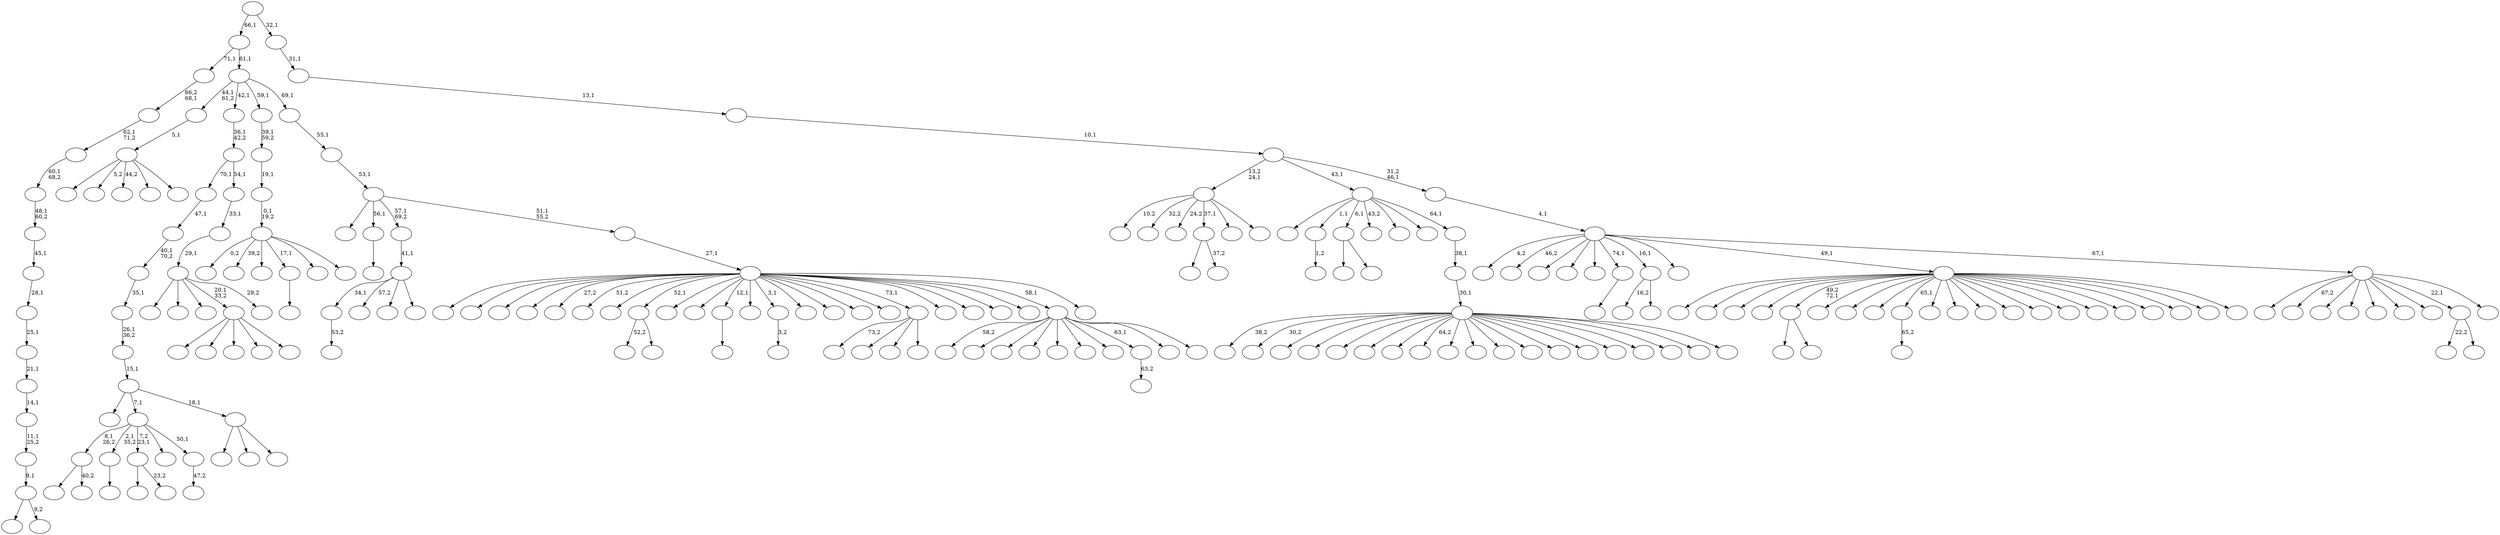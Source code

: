 digraph T {
	225 [label=""]
	224 [label=""]
	223 [label=""]
	222 [label=""]
	221 [label=""]
	220 [label=""]
	219 [label=""]
	218 [label=""]
	217 [label=""]
	216 [label=""]
	215 [label=""]
	214 [label=""]
	213 [label=""]
	212 [label=""]
	211 [label=""]
	210 [label=""]
	209 [label=""]
	208 [label=""]
	207 [label=""]
	206 [label=""]
	205 [label=""]
	204 [label=""]
	203 [label=""]
	202 [label=""]
	201 [label=""]
	200 [label=""]
	199 [label=""]
	198 [label=""]
	197 [label=""]
	196 [label=""]
	195 [label=""]
	194 [label=""]
	193 [label=""]
	192 [label=""]
	191 [label=""]
	190 [label=""]
	189 [label=""]
	188 [label=""]
	187 [label=""]
	186 [label=""]
	185 [label=""]
	184 [label=""]
	183 [label=""]
	182 [label=""]
	181 [label=""]
	180 [label=""]
	179 [label=""]
	178 [label=""]
	177 [label=""]
	176 [label=""]
	175 [label=""]
	174 [label=""]
	173 [label=""]
	172 [label=""]
	171 [label=""]
	170 [label=""]
	169 [label=""]
	168 [label=""]
	167 [label=""]
	166 [label=""]
	165 [label=""]
	164 [label=""]
	163 [label=""]
	162 [label=""]
	161 [label=""]
	160 [label=""]
	159 [label=""]
	158 [label=""]
	157 [label=""]
	156 [label=""]
	155 [label=""]
	154 [label=""]
	153 [label=""]
	152 [label=""]
	151 [label=""]
	150 [label=""]
	149 [label=""]
	148 [label=""]
	147 [label=""]
	146 [label=""]
	145 [label=""]
	144 [label=""]
	143 [label=""]
	142 [label=""]
	141 [label=""]
	140 [label=""]
	139 [label=""]
	138 [label=""]
	137 [label=""]
	136 [label=""]
	135 [label=""]
	134 [label=""]
	133 [label=""]
	132 [label=""]
	131 [label=""]
	130 [label=""]
	129 [label=""]
	128 [label=""]
	127 [label=""]
	126 [label=""]
	125 [label=""]
	124 [label=""]
	123 [label=""]
	122 [label=""]
	121 [label=""]
	120 [label=""]
	119 [label=""]
	118 [label=""]
	117 [label=""]
	116 [label=""]
	115 [label=""]
	114 [label=""]
	113 [label=""]
	112 [label=""]
	111 [label=""]
	110 [label=""]
	109 [label=""]
	108 [label=""]
	107 [label=""]
	106 [label=""]
	105 [label=""]
	104 [label=""]
	103 [label=""]
	102 [label=""]
	101 [label=""]
	100 [label=""]
	99 [label=""]
	98 [label=""]
	97 [label=""]
	96 [label=""]
	95 [label=""]
	94 [label=""]
	93 [label=""]
	92 [label=""]
	91 [label=""]
	90 [label=""]
	89 [label=""]
	88 [label=""]
	87 [label=""]
	86 [label=""]
	85 [label=""]
	84 [label=""]
	83 [label=""]
	82 [label=""]
	81 [label=""]
	80 [label=""]
	79 [label=""]
	78 [label=""]
	77 [label=""]
	76 [label=""]
	75 [label=""]
	74 [label=""]
	73 [label=""]
	72 [label=""]
	71 [label=""]
	70 [label=""]
	69 [label=""]
	68 [label=""]
	67 [label=""]
	66 [label=""]
	65 [label=""]
	64 [label=""]
	63 [label=""]
	62 [label=""]
	61 [label=""]
	60 [label=""]
	59 [label=""]
	58 [label=""]
	57 [label=""]
	56 [label=""]
	55 [label=""]
	54 [label=""]
	53 [label=""]
	52 [label=""]
	51 [label=""]
	50 [label=""]
	49 [label=""]
	48 [label=""]
	47 [label=""]
	46 [label=""]
	45 [label=""]
	44 [label=""]
	43 [label=""]
	42 [label=""]
	41 [label=""]
	40 [label=""]
	39 [label=""]
	38 [label=""]
	37 [label=""]
	36 [label=""]
	35 [label=""]
	34 [label=""]
	33 [label=""]
	32 [label=""]
	31 [label=""]
	30 [label=""]
	29 [label=""]
	28 [label=""]
	27 [label=""]
	26 [label=""]
	25 [label=""]
	24 [label=""]
	23 [label=""]
	22 [label=""]
	21 [label=""]
	20 [label=""]
	19 [label=""]
	18 [label=""]
	17 [label=""]
	16 [label=""]
	15 [label=""]
	14 [label=""]
	13 [label=""]
	12 [label=""]
	11 [label=""]
	10 [label=""]
	9 [label=""]
	8 [label=""]
	7 [label=""]
	6 [label=""]
	5 [label=""]
	4 [label=""]
	3 [label=""]
	2 [label=""]
	1 [label=""]
	0 [label=""]
	218 -> 222 [label=""]
	218 -> 219 [label="40,2"]
	192 -> 195 [label=""]
	192 -> 193 [label=""]
	189 -> 190 [label=""]
	181 -> 182 [label=""]
	175 -> 176 [label="1,2"]
	172 -> 188 [label=""]
	172 -> 173 [label=""]
	168 -> 201 [label=""]
	168 -> 169 [label="23,2"]
	165 -> 166 [label="65,2"]
	156 -> 157 [label="53,2"]
	145 -> 178 [label="52,2"]
	145 -> 146 [label=""]
	134 -> 135 [label="47,2"]
	133 -> 218 [label="8,1\n26,2"]
	133 -> 181 [label="2,1\n35,2"]
	133 -> 168 [label="7,2\n23,1"]
	133 -> 155 [label=""]
	133 -> 134 [label="50,1"]
	124 -> 125 [label=""]
	121 -> 156 [label="34,1"]
	121 -> 152 [label="57,2"]
	121 -> 136 [label=""]
	121 -> 122 [label=""]
	120 -> 121 [label="41,1"]
	114 -> 209 [label=""]
	114 -> 115 [label="9,2"]
	113 -> 114 [label="9,1"]
	112 -> 113 [label="11,1\n25,2"]
	111 -> 112 [label="14,1"]
	110 -> 111 [label="21,1"]
	109 -> 110 [label="25,1"]
	108 -> 109 [label="28,1"]
	107 -> 108 [label="45,1"]
	106 -> 107 [label="48,1\n60,2"]
	105 -> 106 [label="60,1\n68,2"]
	104 -> 105 [label="62,1\n71,2"]
	103 -> 104 [label="66,2\n68,1"]
	100 -> 101 [label="3,2"]
	93 -> 94 [label=""]
	91 -> 203 [label=""]
	91 -> 148 [label="5,2"]
	91 -> 131 [label="44,2"]
	91 -> 126 [label=""]
	91 -> 92 [label=""]
	90 -> 91 [label="5,1"]
	88 -> 147 [label=""]
	88 -> 89 [label="37,2"]
	78 -> 223 [label=""]
	78 -> 139 [label=""]
	78 -> 79 [label=""]
	77 -> 216 [label=""]
	77 -> 133 [label="7,1"]
	77 -> 78 [label="18,1"]
	76 -> 77 [label="15,1"]
	75 -> 76 [label="26,1\n36,2"]
	74 -> 75 [label="35,1"]
	73 -> 74 [label="40,1\n70,2"]
	72 -> 73 [label="47,1"]
	70 -> 87 [label="22,2"]
	70 -> 71 [label=""]
	64 -> 65 [label=""]
	60 -> 161 [label=""]
	60 -> 144 [label=""]
	60 -> 123 [label=""]
	60 -> 83 [label=""]
	60 -> 61 [label=""]
	57 -> 199 [label="73,2"]
	57 -> 198 [label=""]
	57 -> 187 [label=""]
	57 -> 58 [label=""]
	49 -> 204 [label=""]
	49 -> 149 [label=""]
	49 -> 69 [label=""]
	49 -> 60 [label="20,1\n33,2"]
	49 -> 50 [label="29,2"]
	48 -> 49 [label="29,1"]
	47 -> 48 [label="33,1"]
	46 -> 72 [label="70,1"]
	46 -> 47 [label="54,1"]
	45 -> 46 [label="36,1\n42,2"]
	41 -> 42 [label="63,2"]
	38 -> 63 [label="16,2"]
	38 -> 39 [label=""]
	33 -> 220 [label=""]
	33 -> 213 [label=""]
	33 -> 211 [label=""]
	33 -> 196 [label=""]
	33 -> 192 [label="49,2\n72,1"]
	33 -> 184 [label=""]
	33 -> 170 [label=""]
	33 -> 167 [label=""]
	33 -> 165 [label="65,1"]
	33 -> 164 [label=""]
	33 -> 163 [label=""]
	33 -> 162 [label=""]
	33 -> 150 [label=""]
	33 -> 143 [label=""]
	33 -> 137 [label=""]
	33 -> 86 [label=""]
	33 -> 85 [label=""]
	33 -> 66 [label=""]
	33 -> 54 [label=""]
	33 -> 51 [label=""]
	33 -> 34 [label=""]
	30 -> 202 [label="10,2"]
	30 -> 185 [label="32,2"]
	30 -> 141 [label="24,2"]
	30 -> 88 [label="37,1"]
	30 -> 52 [label=""]
	30 -> 31 [label=""]
	28 -> 206 [label="58,2"]
	28 -> 159 [label=""]
	28 -> 142 [label=""]
	28 -> 140 [label=""]
	28 -> 118 [label=""]
	28 -> 99 [label=""]
	28 -> 44 [label=""]
	28 -> 41 [label="63,1"]
	28 -> 40 [label=""]
	28 -> 29 [label=""]
	26 -> 200 [label="0,2"]
	26 -> 132 [label="39,2"]
	26 -> 116 [label=""]
	26 -> 93 [label="17,1"]
	26 -> 32 [label=""]
	26 -> 27 [label=""]
	25 -> 26 [label="0,1\n19,2"]
	24 -> 25 [label="19,1"]
	23 -> 24 [label="39,1\n59,2"]
	21 -> 224 [label=""]
	21 -> 214 [label=""]
	21 -> 208 [label=""]
	21 -> 205 [label=""]
	21 -> 194 [label="27,2"]
	21 -> 191 [label="51,2"]
	21 -> 179 [label=""]
	21 -> 145 [label="52,1"]
	21 -> 138 [label=""]
	21 -> 128 [label=""]
	21 -> 124 [label="12,1"]
	21 -> 117 [label=""]
	21 -> 100 [label="3,1"]
	21 -> 84 [label=""]
	21 -> 80 [label=""]
	21 -> 62 [label=""]
	21 -> 59 [label=""]
	21 -> 57 [label="73,1"]
	21 -> 56 [label=""]
	21 -> 53 [label=""]
	21 -> 43 [label=""]
	21 -> 35 [label=""]
	21 -> 28 [label="58,1"]
	21 -> 22 [label=""]
	20 -> 21 [label="27,1"]
	19 -> 197 [label=""]
	19 -> 189 [label="56,1"]
	19 -> 120 [label="57,1\n69,2"]
	19 -> 20 [label="51,1\n55,2"]
	18 -> 19 [label="53,1"]
	17 -> 18 [label="55,1"]
	16 -> 90 [label="44,1\n61,2"]
	16 -> 45 [label="42,1"]
	16 -> 23 [label="59,1"]
	16 -> 17 [label="69,1"]
	15 -> 103 [label="71,1"]
	15 -> 16 [label="61,1"]
	12 -> 221 [label="38,2"]
	12 -> 217 [label="30,2"]
	12 -> 212 [label=""]
	12 -> 210 [label=""]
	12 -> 183 [label=""]
	12 -> 174 [label=""]
	12 -> 171 [label=""]
	12 -> 151 [label="64,2"]
	12 -> 119 [label=""]
	12 -> 98 [label=""]
	12 -> 97 [label=""]
	12 -> 96 [label=""]
	12 -> 82 [label=""]
	12 -> 81 [label=""]
	12 -> 68 [label=""]
	12 -> 67 [label=""]
	12 -> 55 [label=""]
	12 -> 14 [label=""]
	12 -> 13 [label=""]
	11 -> 12 [label="30,1"]
	10 -> 11 [label="38,1"]
	9 -> 215 [label=""]
	9 -> 175 [label="1,1"]
	9 -> 172 [label="6,1"]
	9 -> 160 [label="43,2"]
	9 -> 95 [label=""]
	9 -> 37 [label=""]
	9 -> 10 [label="64,1"]
	7 -> 225 [label=""]
	7 -> 186 [label="67,2"]
	7 -> 177 [label=""]
	7 -> 158 [label=""]
	7 -> 154 [label=""]
	7 -> 130 [label=""]
	7 -> 127 [label=""]
	7 -> 70 [label="22,1"]
	7 -> 8 [label=""]
	6 -> 207 [label="4,2"]
	6 -> 180 [label="46,2"]
	6 -> 153 [label=""]
	6 -> 129 [label=""]
	6 -> 102 [label=""]
	6 -> 64 [label="74,1"]
	6 -> 38 [label="16,1"]
	6 -> 36 [label=""]
	6 -> 33 [label="49,1"]
	6 -> 7 [label="67,1"]
	5 -> 6 [label="4,1"]
	4 -> 30 [label="13,2\n24,1"]
	4 -> 9 [label="43,1"]
	4 -> 5 [label="31,2\n46,1"]
	3 -> 4 [label="10,1"]
	2 -> 3 [label="13,1"]
	1 -> 2 [label="31,1"]
	0 -> 15 [label="66,1"]
	0 -> 1 [label="32,1"]
}
